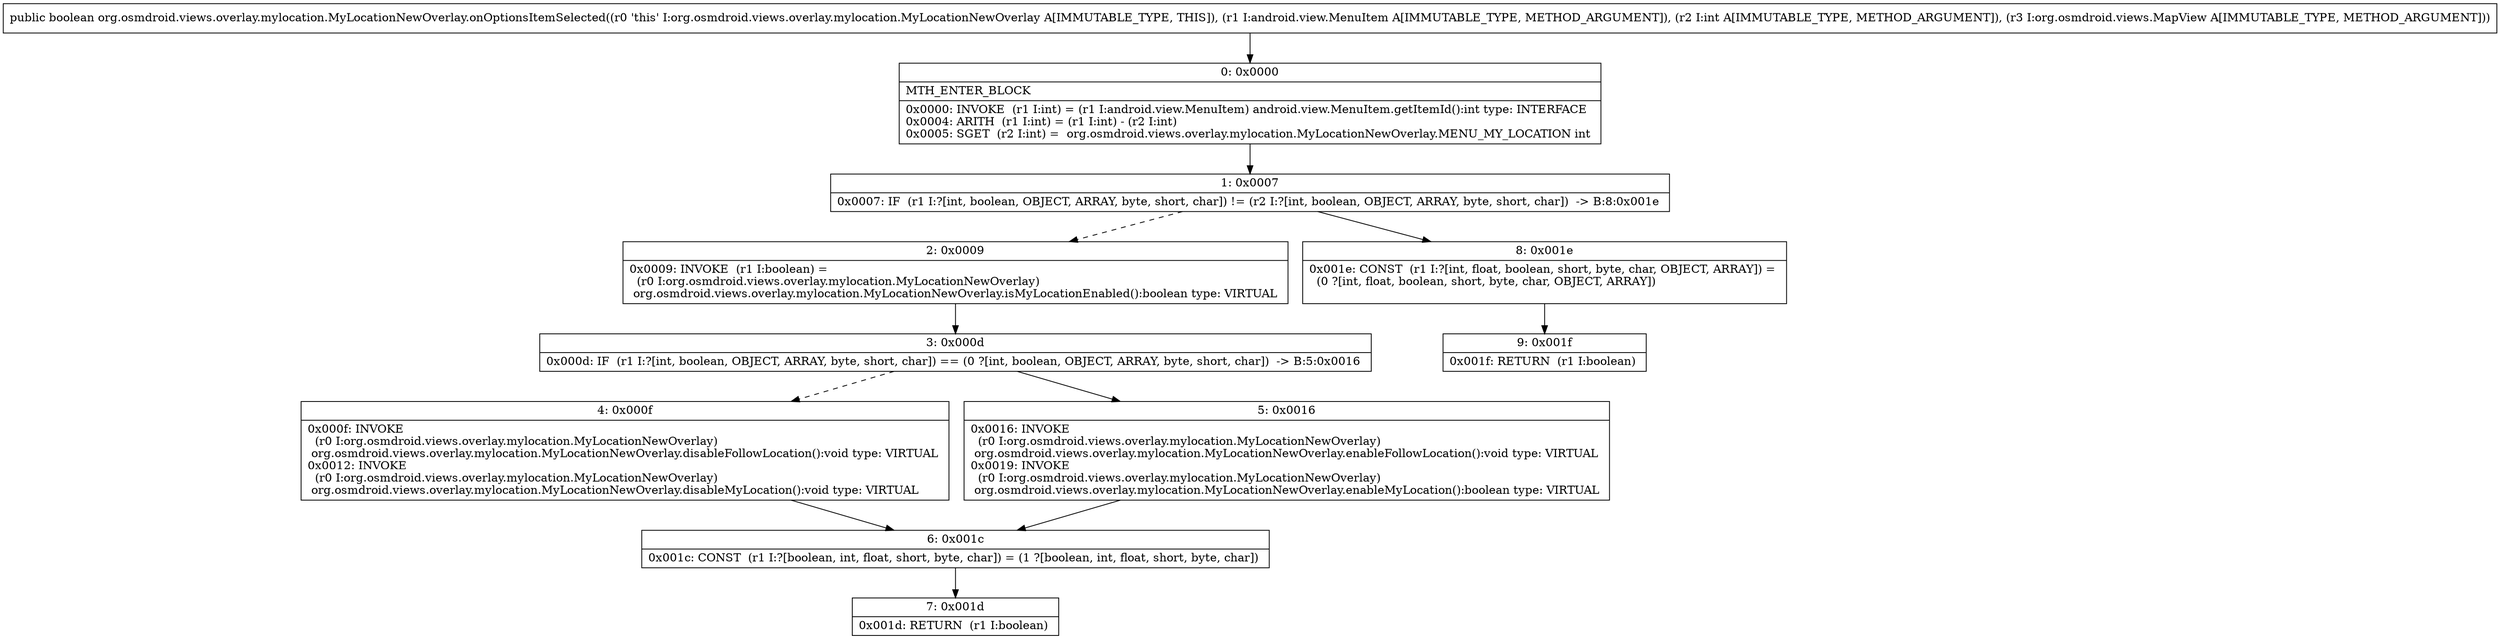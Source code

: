 digraph "CFG fororg.osmdroid.views.overlay.mylocation.MyLocationNewOverlay.onOptionsItemSelected(Landroid\/view\/MenuItem;ILorg\/osmdroid\/views\/MapView;)Z" {
Node_0 [shape=record,label="{0\:\ 0x0000|MTH_ENTER_BLOCK\l|0x0000: INVOKE  (r1 I:int) = (r1 I:android.view.MenuItem) android.view.MenuItem.getItemId():int type: INTERFACE \l0x0004: ARITH  (r1 I:int) = (r1 I:int) \- (r2 I:int) \l0x0005: SGET  (r2 I:int) =  org.osmdroid.views.overlay.mylocation.MyLocationNewOverlay.MENU_MY_LOCATION int \l}"];
Node_1 [shape=record,label="{1\:\ 0x0007|0x0007: IF  (r1 I:?[int, boolean, OBJECT, ARRAY, byte, short, char]) != (r2 I:?[int, boolean, OBJECT, ARRAY, byte, short, char])  \-\> B:8:0x001e \l}"];
Node_2 [shape=record,label="{2\:\ 0x0009|0x0009: INVOKE  (r1 I:boolean) = \l  (r0 I:org.osmdroid.views.overlay.mylocation.MyLocationNewOverlay)\l org.osmdroid.views.overlay.mylocation.MyLocationNewOverlay.isMyLocationEnabled():boolean type: VIRTUAL \l}"];
Node_3 [shape=record,label="{3\:\ 0x000d|0x000d: IF  (r1 I:?[int, boolean, OBJECT, ARRAY, byte, short, char]) == (0 ?[int, boolean, OBJECT, ARRAY, byte, short, char])  \-\> B:5:0x0016 \l}"];
Node_4 [shape=record,label="{4\:\ 0x000f|0x000f: INVOKE  \l  (r0 I:org.osmdroid.views.overlay.mylocation.MyLocationNewOverlay)\l org.osmdroid.views.overlay.mylocation.MyLocationNewOverlay.disableFollowLocation():void type: VIRTUAL \l0x0012: INVOKE  \l  (r0 I:org.osmdroid.views.overlay.mylocation.MyLocationNewOverlay)\l org.osmdroid.views.overlay.mylocation.MyLocationNewOverlay.disableMyLocation():void type: VIRTUAL \l}"];
Node_5 [shape=record,label="{5\:\ 0x0016|0x0016: INVOKE  \l  (r0 I:org.osmdroid.views.overlay.mylocation.MyLocationNewOverlay)\l org.osmdroid.views.overlay.mylocation.MyLocationNewOverlay.enableFollowLocation():void type: VIRTUAL \l0x0019: INVOKE  \l  (r0 I:org.osmdroid.views.overlay.mylocation.MyLocationNewOverlay)\l org.osmdroid.views.overlay.mylocation.MyLocationNewOverlay.enableMyLocation():boolean type: VIRTUAL \l}"];
Node_6 [shape=record,label="{6\:\ 0x001c|0x001c: CONST  (r1 I:?[boolean, int, float, short, byte, char]) = (1 ?[boolean, int, float, short, byte, char]) \l}"];
Node_7 [shape=record,label="{7\:\ 0x001d|0x001d: RETURN  (r1 I:boolean) \l}"];
Node_8 [shape=record,label="{8\:\ 0x001e|0x001e: CONST  (r1 I:?[int, float, boolean, short, byte, char, OBJECT, ARRAY]) = \l  (0 ?[int, float, boolean, short, byte, char, OBJECT, ARRAY])\l \l}"];
Node_9 [shape=record,label="{9\:\ 0x001f|0x001f: RETURN  (r1 I:boolean) \l}"];
MethodNode[shape=record,label="{public boolean org.osmdroid.views.overlay.mylocation.MyLocationNewOverlay.onOptionsItemSelected((r0 'this' I:org.osmdroid.views.overlay.mylocation.MyLocationNewOverlay A[IMMUTABLE_TYPE, THIS]), (r1 I:android.view.MenuItem A[IMMUTABLE_TYPE, METHOD_ARGUMENT]), (r2 I:int A[IMMUTABLE_TYPE, METHOD_ARGUMENT]), (r3 I:org.osmdroid.views.MapView A[IMMUTABLE_TYPE, METHOD_ARGUMENT])) }"];
MethodNode -> Node_0;
Node_0 -> Node_1;
Node_1 -> Node_2[style=dashed];
Node_1 -> Node_8;
Node_2 -> Node_3;
Node_3 -> Node_4[style=dashed];
Node_3 -> Node_5;
Node_4 -> Node_6;
Node_5 -> Node_6;
Node_6 -> Node_7;
Node_8 -> Node_9;
}

